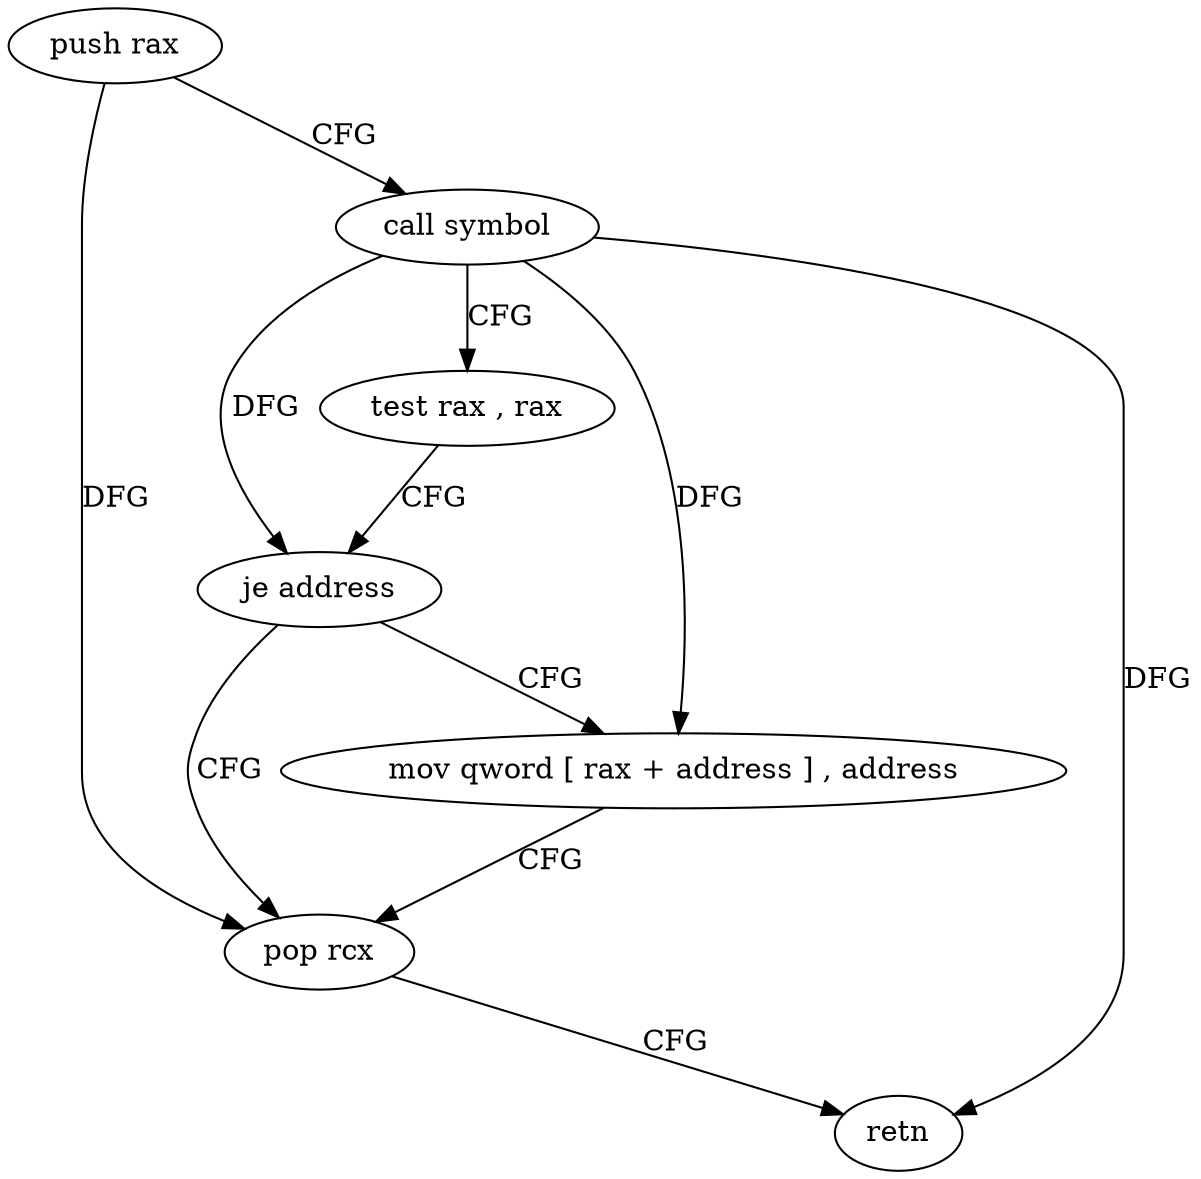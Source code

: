 digraph "func" {
"4223440" [label = "push rax" ]
"4223441" [label = "call symbol" ]
"4223446" [label = "test rax , rax" ]
"4223449" [label = "je address" ]
"4223459" [label = "pop rcx" ]
"4223451" [label = "mov qword [ rax + address ] , address" ]
"4223460" [label = "retn" ]
"4223440" -> "4223441" [ label = "CFG" ]
"4223440" -> "4223459" [ label = "DFG" ]
"4223441" -> "4223446" [ label = "CFG" ]
"4223441" -> "4223449" [ label = "DFG" ]
"4223441" -> "4223460" [ label = "DFG" ]
"4223441" -> "4223451" [ label = "DFG" ]
"4223446" -> "4223449" [ label = "CFG" ]
"4223449" -> "4223459" [ label = "CFG" ]
"4223449" -> "4223451" [ label = "CFG" ]
"4223459" -> "4223460" [ label = "CFG" ]
"4223451" -> "4223459" [ label = "CFG" ]
}
